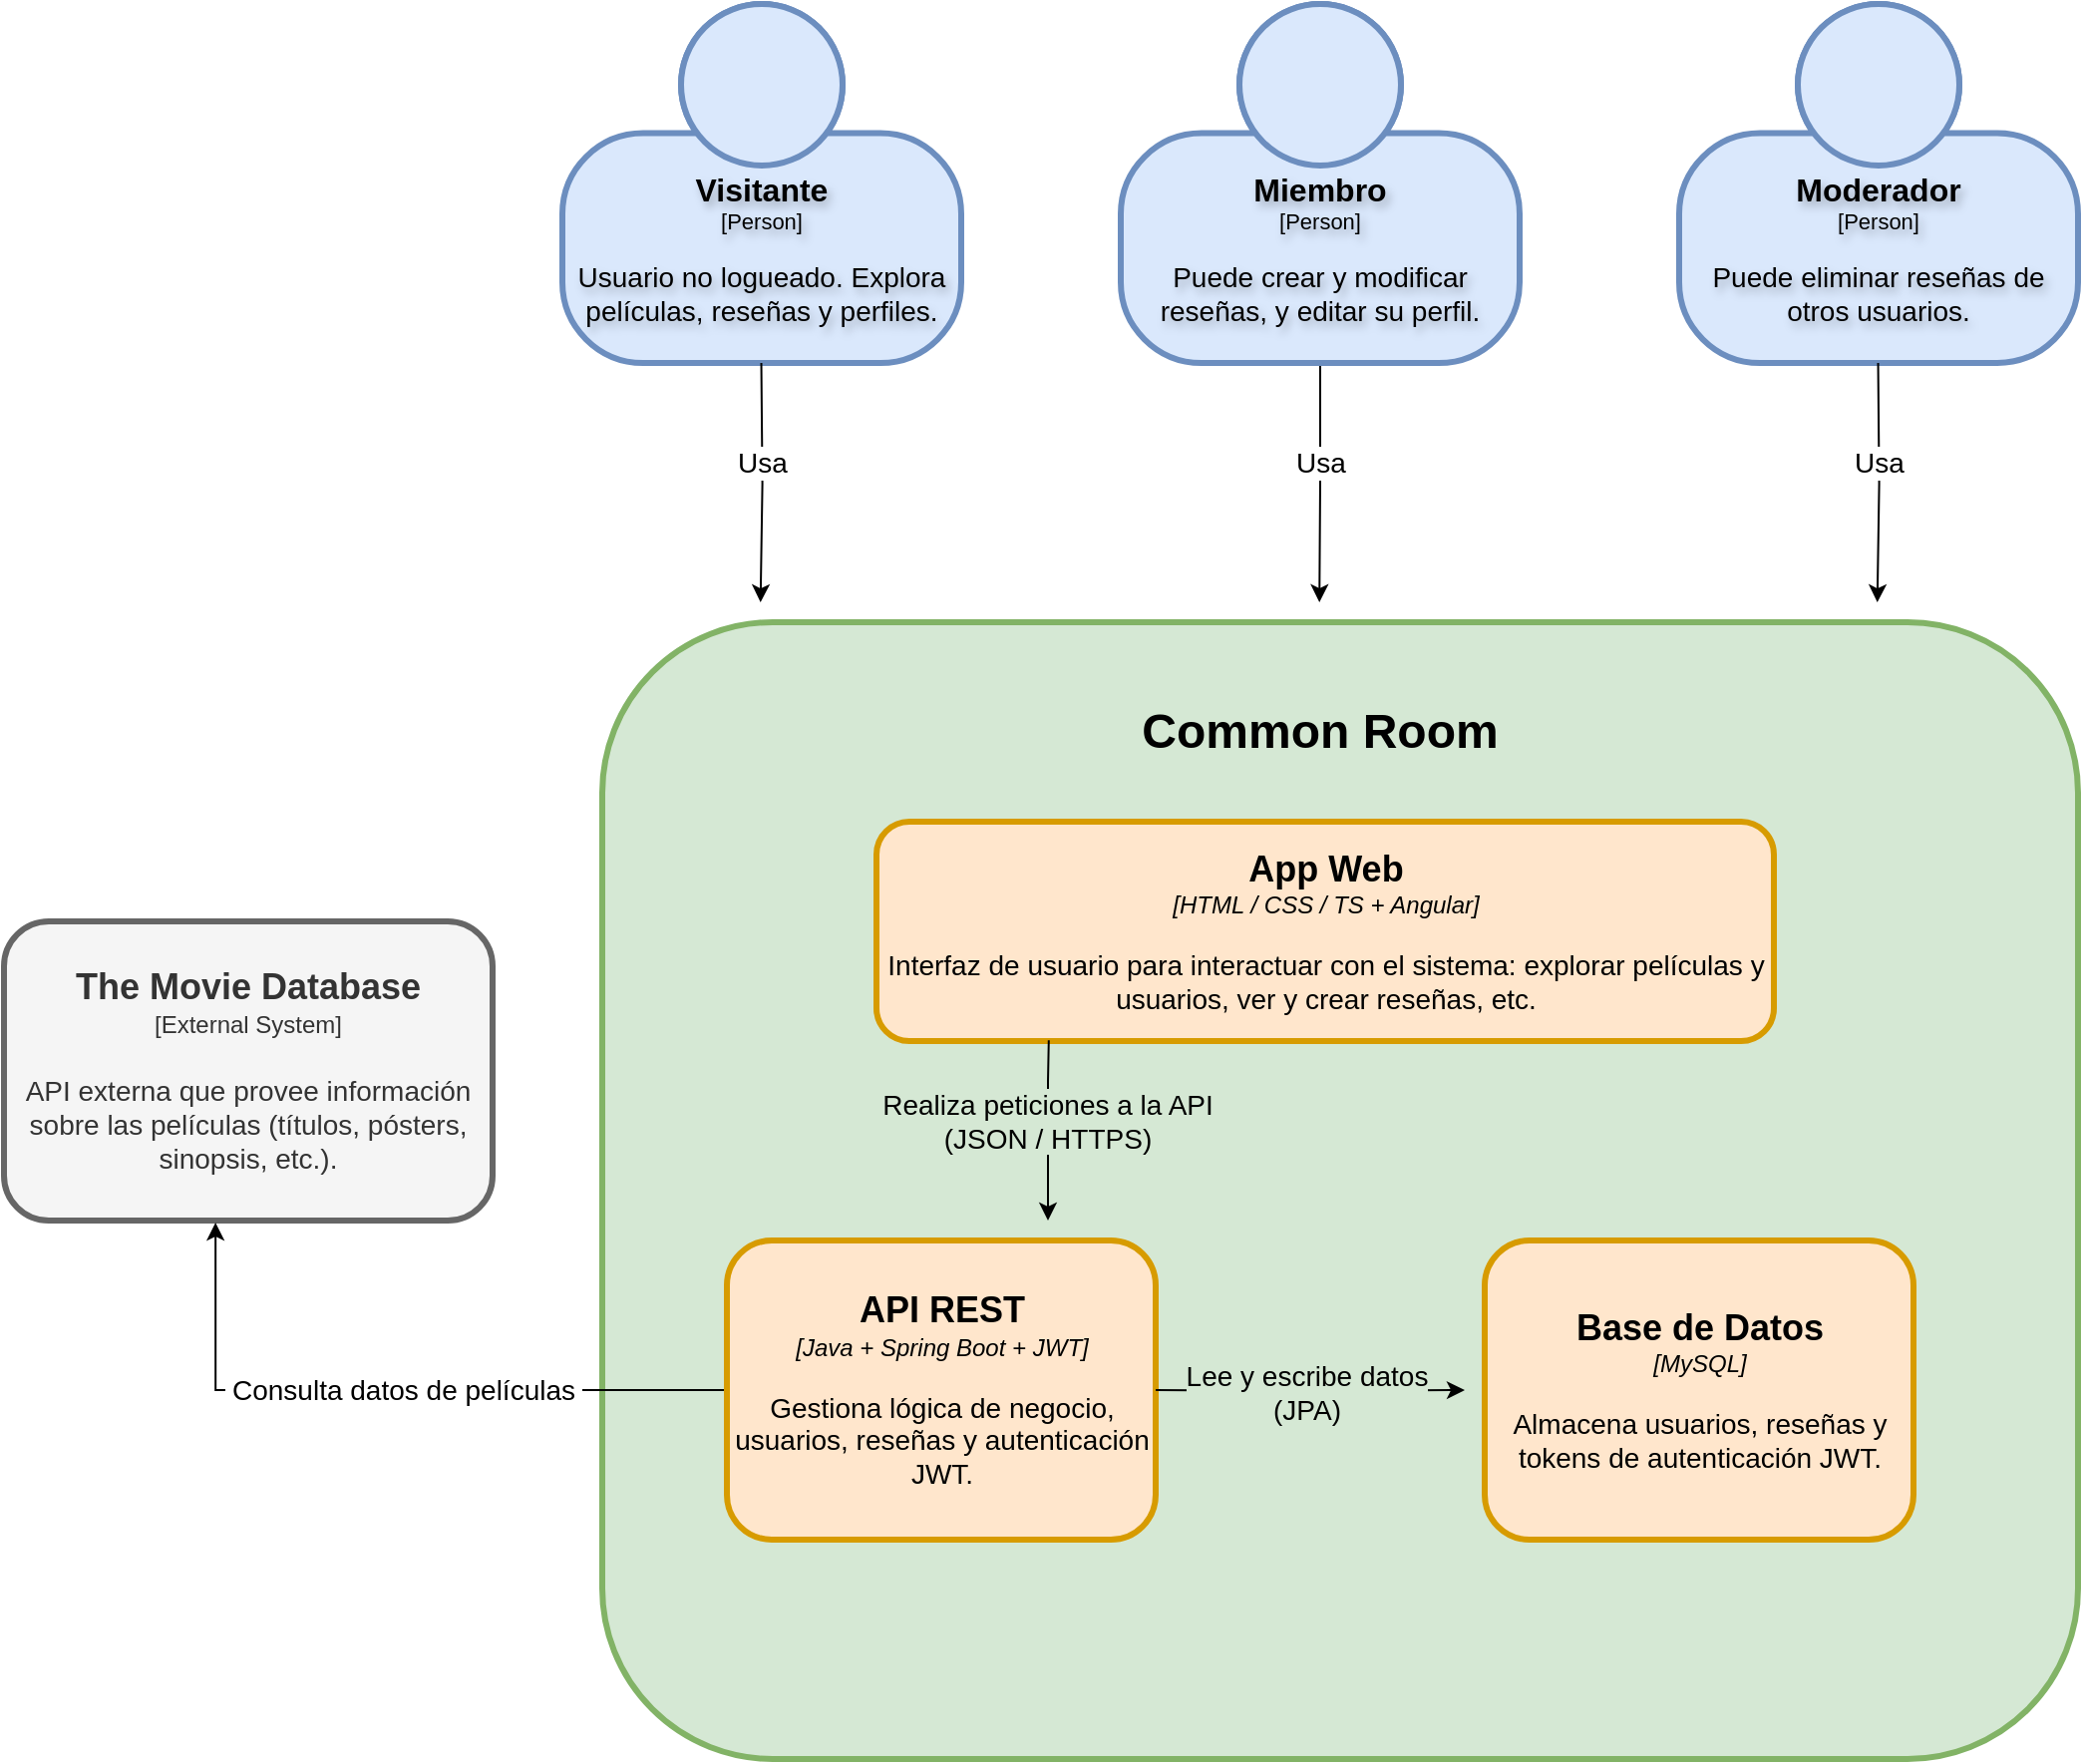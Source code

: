 <mxfile version="28.2.8">
  <diagram name="Página-1" id="c-8bVRI9DMXVMjh8mi_W">
    <mxGraphModel dx="1948" dy="844" grid="1" gridSize="10" guides="1" tooltips="1" connect="1" arrows="1" fold="1" page="1" pageScale="1" pageWidth="827" pageHeight="1169" math="0" shadow="0">
      <root>
        <mxCell id="0" />
        <mxCell id="1" parent="0" />
        <object placeholders="1" c4Name="Visitante" c4Type="Person" c4Description="Usuario no logueado. Explora películas, reseñas y perfiles." label="&lt;font style=&quot;font-size: 16px&quot;&gt;&lt;b&gt;%c4Name%&lt;/b&gt;&lt;/font&gt;&lt;div&gt;[%c4Type%]&lt;/div&gt;&lt;br&gt;&lt;div&gt;&lt;font style=&quot;font-size: 14px&quot;&gt;&lt;font&gt;%c4Description%&lt;/font&gt;&lt;/font&gt;&lt;/div&gt;" id="mqLv7y-prSuZgrNoAT8H-1">
          <mxCell style="html=1;fontSize=11;dashed=0;fillColor=#dae8fc;strokeColor=#6c8ebf;shape=mxgraph.c4.person2;align=center;metaEdit=1;points=[[0.5,0,0],[1,0.5,0],[1,0.75,0],[0.75,1,0],[0.5,1,0],[0.25,1,0],[0,0.75,0],[0,0.5,0]];resizable=0;shadow=0;spacingTop=0;whiteSpace=wrap;textShadow=1;strokeWidth=3;" parent="1" vertex="1">
            <mxGeometry x="330" y="260" width="200" height="180" as="geometry" />
          </mxCell>
        </object>
        <mxCell id="mqLv7y-prSuZgrNoAT8H-2" style="edgeStyle=orthogonalEdgeStyle;rounded=0;orthogonalLoop=1;jettySize=auto;html=1;exitX=0.5;exitY=1;exitDx=0;exitDy=0;exitPerimeter=0;" parent="1" source="mqLv7y-prSuZgrNoAT8H-4" edge="1">
          <mxGeometry relative="1" as="geometry">
            <mxPoint x="709.615" y="560" as="targetPoint" />
          </mxGeometry>
        </mxCell>
        <mxCell id="mqLv7y-prSuZgrNoAT8H-3" value="&lt;font style=&quot;font-size: 14px;&quot;&gt;Usa&lt;/font&gt;" style="edgeLabel;html=1;align=center;verticalAlign=middle;resizable=0;points=[];" parent="mqLv7y-prSuZgrNoAT8H-2" vertex="1" connectable="0">
          <mxGeometry x="-0.199" y="3" relative="1" as="geometry">
            <mxPoint x="-3" y="2" as="offset" />
          </mxGeometry>
        </mxCell>
        <object placeholders="1" c4Name="Miembro" c4Type="Person" c4Description="Puede crear y modificar reseñas, y editar su perfil." label="&lt;font style=&quot;font-size: 16px&quot;&gt;&lt;b&gt;%c4Name%&lt;/b&gt;&lt;/font&gt;&lt;div&gt;[%c4Type%]&lt;/div&gt;&lt;br&gt;&lt;div&gt;&lt;font style=&quot;font-size: 14px&quot;&gt;&lt;font&gt;%c4Description%&lt;/font&gt;&lt;/font&gt;&lt;/div&gt;" id="mqLv7y-prSuZgrNoAT8H-4">
          <mxCell style="html=1;fontSize=11;dashed=0;fillColor=#dae8fc;strokeColor=#6c8ebf;shape=mxgraph.c4.person2;align=center;metaEdit=1;points=[[0.5,0,0],[1,0.5,0],[1,0.75,0],[0.75,1,0],[0.5,1,0],[0.25,1,0],[0,0.75,0],[0,0.5,0]];resizable=0;shadow=0;spacingTop=0;whiteSpace=wrap;textShadow=1;strokeWidth=3;" parent="1" vertex="1">
            <mxGeometry x="610" y="260" width="200" height="180" as="geometry" />
          </mxCell>
        </object>
        <object placeholders="1" c4Name="Moderador" c4Type="Person" c4Description="Puede eliminar reseñas de otros usuarios." label="&lt;font style=&quot;font-size:16px&quot;&gt;&lt;b&gt;%c4Name%&lt;/b&gt;&lt;/font&gt;&lt;div&gt;[%c4Type%]&lt;/div&gt;&lt;br&gt;&lt;div&gt;&lt;font style=&quot;font-size: 14px&quot;&gt;&lt;font&gt;%c4Description%&lt;/font&gt;&lt;/font&gt;&lt;/div&gt;" id="mqLv7y-prSuZgrNoAT8H-5">
          <mxCell style="html=1;fontSize=11;dashed=0;fillColor=#dae8fc;strokeColor=#6c8ebf;shape=mxgraph.c4.person2;align=center;metaEdit=1;points=[[0.5,0,0],[1,0.5,0],[1,0.75,0],[0.75,1,0],[0.5,1,0],[0.25,1,0],[0,0.75,0],[0,0.5,0]];resizable=0;shadow=0;spacingTop=0;whiteSpace=wrap;textShadow=1;strokeWidth=3;" parent="1" vertex="1">
            <mxGeometry x="890" y="260" width="200" height="180" as="geometry" />
          </mxCell>
        </object>
        <mxCell id="mqLv7y-prSuZgrNoAT8H-8" value="" style="rounded=1;whiteSpace=wrap;html=1;fillColor=#d5e8d4;strokeColor=#82b366;strokeWidth=3;shadow=0;" parent="1" vertex="1">
          <mxGeometry x="350" y="570" width="740" height="570" as="geometry" />
        </mxCell>
        <mxCell id="mqLv7y-prSuZgrNoAT8H-9" value="&lt;div&gt;&lt;font style=&quot;font-size: 18px;&quot;&gt;&lt;b&gt;The Movie Database&lt;/b&gt;&lt;/font&gt;&lt;/div&gt;&lt;div&gt;&lt;font style=&quot;font-size: 12px;&quot;&gt;[External System]&lt;/font&gt;&lt;/div&gt;&lt;div&gt;&lt;font style=&quot;font-size: 15px;&quot;&gt;&lt;br&gt;&lt;/font&gt;&lt;/div&gt;&lt;div&gt;&lt;span style=&quot;font-size: 14px;&quot;&gt;API externa que provee información sobre las películas (títulos, pósters, sinopsis, etc.).&lt;/span&gt;&lt;/div&gt;" style="rounded=1;whiteSpace=wrap;html=1;fillColor=#f5f5f5;strokeColor=#666666;strokeWidth=3;fontColor=#333333;" parent="1" vertex="1">
          <mxGeometry x="50" y="720" width="245" height="150" as="geometry" />
        </mxCell>
        <mxCell id="mqLv7y-prSuZgrNoAT8H-10" style="edgeStyle=orthogonalEdgeStyle;rounded=0;orthogonalLoop=1;jettySize=auto;html=1;exitX=0.5;exitY=1;exitDx=0;exitDy=0;exitPerimeter=0;" parent="1" edge="1">
          <mxGeometry relative="1" as="geometry">
            <mxPoint x="429.37" y="560" as="targetPoint" />
            <mxPoint x="429.755" y="440" as="sourcePoint" />
          </mxGeometry>
        </mxCell>
        <mxCell id="mqLv7y-prSuZgrNoAT8H-11" value="&lt;font style=&quot;font-size: 14px;&quot;&gt;Usa&lt;/font&gt;" style="edgeLabel;html=1;align=center;verticalAlign=middle;resizable=0;points=[];" parent="mqLv7y-prSuZgrNoAT8H-10" vertex="1" connectable="0">
          <mxGeometry x="-0.199" y="3" relative="1" as="geometry">
            <mxPoint x="-3" y="2" as="offset" />
          </mxGeometry>
        </mxCell>
        <mxCell id="mqLv7y-prSuZgrNoAT8H-12" style="edgeStyle=orthogonalEdgeStyle;rounded=0;orthogonalLoop=1;jettySize=auto;html=1;exitX=0.5;exitY=1;exitDx=0;exitDy=0;exitPerimeter=0;" parent="1" edge="1">
          <mxGeometry relative="1" as="geometry">
            <mxPoint x="989.38" y="560" as="targetPoint" />
            <mxPoint x="989.765" y="440" as="sourcePoint" />
          </mxGeometry>
        </mxCell>
        <mxCell id="mqLv7y-prSuZgrNoAT8H-13" value="&lt;font style=&quot;font-size: 14px;&quot;&gt;Usa&lt;/font&gt;" style="edgeLabel;html=1;align=center;verticalAlign=middle;resizable=0;points=[];" parent="mqLv7y-prSuZgrNoAT8H-12" vertex="1" connectable="0">
          <mxGeometry x="-0.199" y="3" relative="1" as="geometry">
            <mxPoint x="-3" y="2" as="offset" />
          </mxGeometry>
        </mxCell>
        <mxCell id="mqLv7y-prSuZgrNoAT8H-14" value="&lt;font style=&quot;font-size: 24px;&quot;&gt;&lt;b style=&quot;&quot;&gt;Common Room&lt;/b&gt;&lt;/font&gt;" style="text;html=1;whiteSpace=wrap;align=center;verticalAlign=middle;rounded=0;fontColor=#000000;" parent="1" vertex="1">
          <mxGeometry x="610" y="610" width="200" height="30" as="geometry" />
        </mxCell>
        <mxCell id="mqLv7y-prSuZgrNoAT8H-16" value="&lt;span style=&quot;font-size: 18px;&quot;&gt;&lt;b&gt;App Web&lt;/b&gt;&lt;/span&gt;&lt;div&gt;&lt;div&gt;&lt;div style=&quot;&quot;&gt;&lt;font&gt;&lt;i&gt;[HTML / CSS / TS + Angular]&lt;/i&gt;&lt;/font&gt;&lt;/div&gt;&lt;/div&gt;&lt;div style=&quot;color: rgb(18, 18, 18);&quot;&gt;&lt;br&gt;&lt;/div&gt;&lt;div&gt;&lt;span style=&quot;font-size: 14px;&quot;&gt;Interfaz de usuario para interactuar con el sistema: explorar películas y usuarios, ver y crear reseñas, etc.&lt;/span&gt;&lt;/div&gt;&lt;/div&gt;" style="rounded=1;whiteSpace=wrap;html=1;fillColor=#ffe6cc;strokeColor=#d79b00;strokeWidth=3;" parent="1" vertex="1">
          <mxGeometry x="487.5" y="670" width="450" height="110" as="geometry" />
        </mxCell>
        <mxCell id="mqLv7y-prSuZgrNoAT8H-44" style="edgeStyle=orthogonalEdgeStyle;rounded=0;orthogonalLoop=1;jettySize=auto;html=1;exitX=0;exitY=0.5;exitDx=0;exitDy=0;entryX=0.433;entryY=1.007;entryDx=0;entryDy=0;entryPerimeter=0;" parent="1" source="mqLv7y-prSuZgrNoAT8H-17" target="mqLv7y-prSuZgrNoAT8H-9" edge="1">
          <mxGeometry relative="1" as="geometry">
            <mxPoint x="200" y="955" as="targetPoint" />
          </mxGeometry>
        </mxCell>
        <mxCell id="mqLv7y-prSuZgrNoAT8H-46" value="&lt;font style=&quot;font-size: 14px;&quot;&gt;&amp;nbsp;Consulta datos de películas&amp;nbsp;&lt;/font&gt;" style="edgeLabel;html=1;align=center;verticalAlign=middle;resizable=0;points=[];" parent="mqLv7y-prSuZgrNoAT8H-44" vertex="1" connectable="0">
          <mxGeometry x="0.002" relative="1" as="geometry">
            <mxPoint x="8" as="offset" />
          </mxGeometry>
        </mxCell>
        <mxCell id="mqLv7y-prSuZgrNoAT8H-17" value="&lt;span style=&quot;font-size: 18px;&quot;&gt;&lt;b&gt;API REST&lt;/b&gt;&lt;/span&gt;&lt;div&gt;&lt;div&gt;&lt;div style=&quot;&quot;&gt;&lt;font&gt;&lt;i&gt;[Java + Spring Boot + JWT]&lt;/i&gt;&lt;/font&gt;&lt;/div&gt;&lt;/div&gt;&lt;div style=&quot;color: rgb(18, 18, 18);&quot;&gt;&lt;br&gt;&lt;/div&gt;&lt;div&gt;&lt;span style=&quot;font-size: 14px;&quot;&gt;Gestiona lógica de negocio, usuarios, reseñas y autenticación JWT.&lt;/span&gt;&lt;/div&gt;&lt;/div&gt;" style="rounded=1;whiteSpace=wrap;html=1;fillColor=#ffe6cc;strokeColor=#d79b00;strokeWidth=3;" parent="1" vertex="1">
          <mxGeometry x="412.5" y="880" width="215" height="150" as="geometry" />
        </mxCell>
        <mxCell id="mqLv7y-prSuZgrNoAT8H-19" value="&lt;span style=&quot;font-size: 18px;&quot;&gt;&lt;b&gt;Base de Datos&lt;/b&gt;&lt;/span&gt;&lt;div&gt;&lt;div&gt;&lt;div style=&quot;&quot;&gt;&lt;font&gt;&lt;i&gt;[MySQL]&lt;/i&gt;&lt;/font&gt;&lt;/div&gt;&lt;/div&gt;&lt;div style=&quot;color: rgb(18, 18, 18);&quot;&gt;&lt;br&gt;&lt;/div&gt;&lt;div&gt;&lt;span style=&quot;font-size: 14px;&quot;&gt;Almacena usuarios, reseñas y tokens de autenticación JWT.&lt;/span&gt;&lt;/div&gt;&lt;/div&gt;" style="rounded=1;whiteSpace=wrap;html=1;fillColor=#ffe6cc;strokeColor=#d79b00;strokeWidth=3;" parent="1" vertex="1">
          <mxGeometry x="792.5" y="880" width="215" height="150" as="geometry" />
        </mxCell>
        <mxCell id="mqLv7y-prSuZgrNoAT8H-35" style="edgeStyle=orthogonalEdgeStyle;rounded=0;orthogonalLoop=1;jettySize=auto;html=1;entryX=0.192;entryY=0.997;entryDx=0;entryDy=0;entryPerimeter=0;startArrow=classic;startFill=1;endArrow=none;endFill=0;fontColor=#FFFFFF;strokeColor=#000000;" parent="1" target="mqLv7y-prSuZgrNoAT8H-16" edge="1">
          <mxGeometry relative="1" as="geometry">
            <mxPoint x="573.5" y="870" as="sourcePoint" />
            <Array as="points">
              <mxPoint x="573.5" y="800" />
              <mxPoint x="573.5" y="800" />
            </Array>
          </mxGeometry>
        </mxCell>
        <mxCell id="mqLv7y-prSuZgrNoAT8H-36" value="&lt;font style=&quot;font-size: 14px;&quot;&gt;Realiza peticiones a la API&lt;/font&gt;&lt;div&gt;&lt;font style=&quot;font-size: 14px;&quot;&gt;(JSON / HTTPS)&lt;/font&gt;&lt;/div&gt;" style="edgeLabel;html=1;align=center;verticalAlign=middle;resizable=0;points=[];labelBackgroundColor=#D5E8D4;fontColor=#000000;" parent="mqLv7y-prSuZgrNoAT8H-35" vertex="1" connectable="0">
          <mxGeometry x="0.108" y="1" relative="1" as="geometry">
            <mxPoint as="offset" />
          </mxGeometry>
        </mxCell>
        <mxCell id="mqLv7y-prSuZgrNoAT8H-41" style="edgeStyle=orthogonalEdgeStyle;rounded=0;orthogonalLoop=1;jettySize=auto;html=1;startArrow=classic;startFill=1;endArrow=none;endFill=0;entryX=1;entryY=0.5;entryDx=0;entryDy=0;fontColor=#FFFFFF;strokeColor=#000000;" parent="1" target="mqLv7y-prSuZgrNoAT8H-17" edge="1">
          <mxGeometry relative="1" as="geometry">
            <mxPoint x="782.5" y="955" as="sourcePoint" />
            <mxPoint x="627.5" y="950" as="targetPoint" />
            <Array as="points" />
          </mxGeometry>
        </mxCell>
        <mxCell id="mqLv7y-prSuZgrNoAT8H-42" value="&lt;font style=&quot;font-size: 14px;&quot;&gt;Lee y escribe datos&lt;/font&gt;&lt;div&gt;&lt;font style=&quot;font-size: 14px;&quot;&gt;(JPA)&lt;/font&gt;&lt;/div&gt;" style="edgeLabel;html=1;align=center;verticalAlign=middle;resizable=0;points=[];labelBackgroundColor=#D5E8D4;fontColor=#000000;" parent="mqLv7y-prSuZgrNoAT8H-41" vertex="1" connectable="0">
          <mxGeometry x="0.108" y="1" relative="1" as="geometry">
            <mxPoint x="6" as="offset" />
          </mxGeometry>
        </mxCell>
      </root>
    </mxGraphModel>
  </diagram>
</mxfile>
